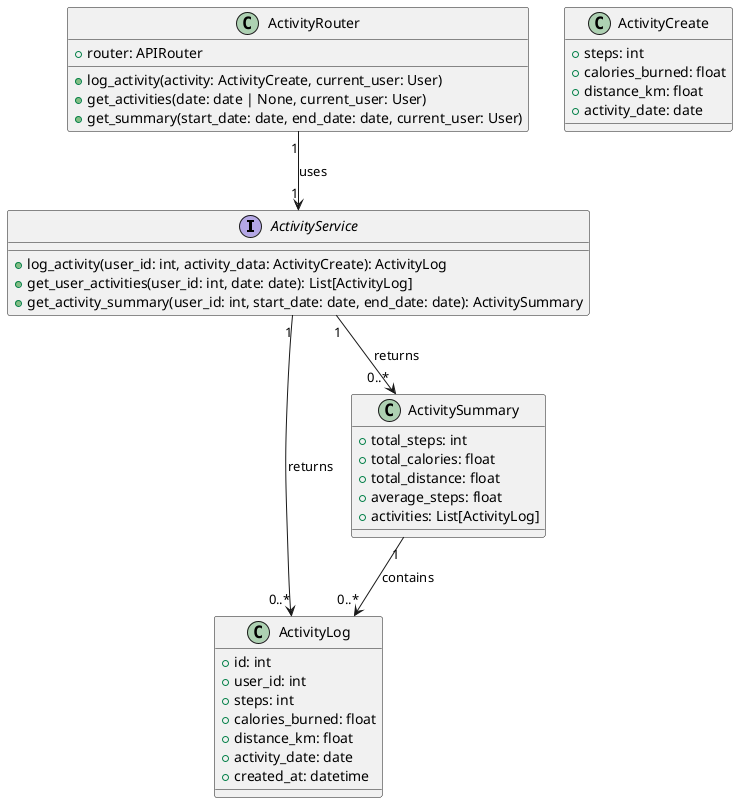 @startuml ActivityModule

' Domain
interface ActivityService {
  +log_activity(user_id: int, activity_data: ActivityCreate): ActivityLog
  +get_user_activities(user_id: int, date: date): List[ActivityLog]
  +get_activity_summary(user_id: int, start_date: date, end_date: date): ActivitySummary
}

' Models
class ActivityLog {
  +id: int
  +user_id: int
  +steps: int
  +calories_burned: float
  +distance_km: float
  +activity_date: date
  +created_at: datetime
}

class ActivityCreate {
  +steps: int
  +calories_burned: float
  +distance_km: float
  +activity_date: date
}

class ActivitySummary {
  +total_steps: int
  +total_calories: float
  +total_distance: float
  +average_steps: float
  +activities: List[ActivityLog]
}

' Router
class ActivityRouter {
  +router: APIRouter
  +log_activity(activity: ActivityCreate, current_user: User)
  +get_activities(date: date | None, current_user: User)
  +get_summary(start_date: date, end_date: date, current_user: User)
}

' Relationships
ActivityRouter "1" --> "1" ActivityService : uses
ActivityService "1" --> "0..*" ActivityLog : returns
ActivityService "1" --> "0..*" ActivitySummary : returns
ActivitySummary "1" --> "0..*" ActivityLog : contains

@enduml

